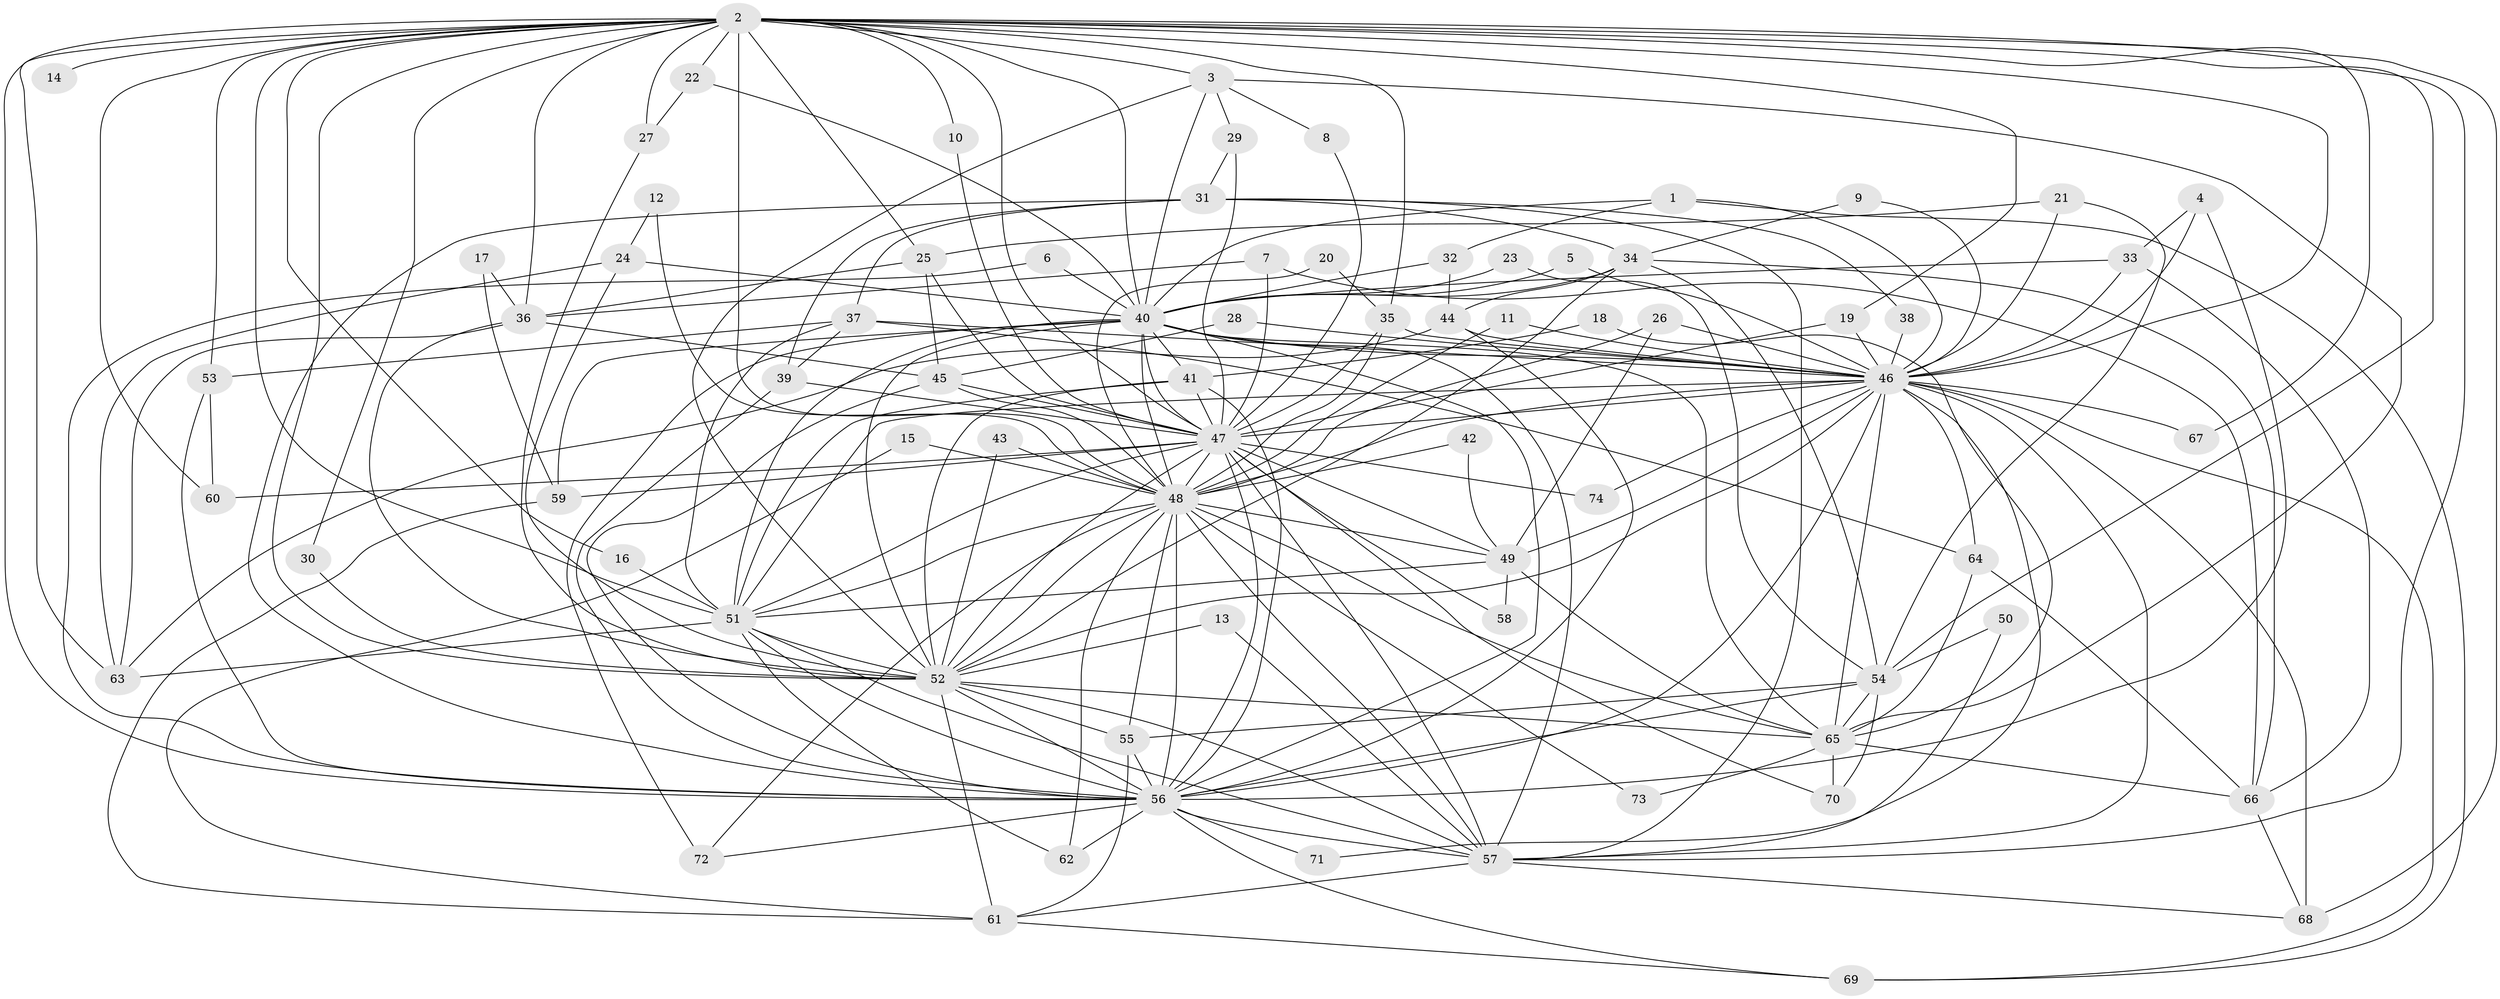 // original degree distribution, {14: 0.006756756756756757, 26: 0.013513513513513514, 18: 0.006756756756756757, 16: 0.006756756756756757, 23: 0.013513513513513514, 27: 0.006756756756756757, 33: 0.006756756756756757, 29: 0.006756756756756757, 4: 0.060810810810810814, 9: 0.006756756756756757, 3: 0.22972972972972974, 6: 0.05405405405405406, 10: 0.013513513513513514, 8: 0.006756756756756757, 2: 0.5202702702702703, 5: 0.04054054054054054}
// Generated by graph-tools (version 1.1) at 2025/25/03/09/25 03:25:39]
// undirected, 74 vertices, 215 edges
graph export_dot {
graph [start="1"]
  node [color=gray90,style=filled];
  1;
  2;
  3;
  4;
  5;
  6;
  7;
  8;
  9;
  10;
  11;
  12;
  13;
  14;
  15;
  16;
  17;
  18;
  19;
  20;
  21;
  22;
  23;
  24;
  25;
  26;
  27;
  28;
  29;
  30;
  31;
  32;
  33;
  34;
  35;
  36;
  37;
  38;
  39;
  40;
  41;
  42;
  43;
  44;
  45;
  46;
  47;
  48;
  49;
  50;
  51;
  52;
  53;
  54;
  55;
  56;
  57;
  58;
  59;
  60;
  61;
  62;
  63;
  64;
  65;
  66;
  67;
  68;
  69;
  70;
  71;
  72;
  73;
  74;
  1 -- 32 [weight=1.0];
  1 -- 40 [weight=1.0];
  1 -- 46 [weight=1.0];
  1 -- 69 [weight=1.0];
  2 -- 3 [weight=1.0];
  2 -- 10 [weight=1.0];
  2 -- 14 [weight=1.0];
  2 -- 16 [weight=1.0];
  2 -- 19 [weight=1.0];
  2 -- 22 [weight=1.0];
  2 -- 25 [weight=1.0];
  2 -- 27 [weight=1.0];
  2 -- 30 [weight=1.0];
  2 -- 35 [weight=1.0];
  2 -- 36 [weight=1.0];
  2 -- 40 [weight=3.0];
  2 -- 46 [weight=3.0];
  2 -- 47 [weight=2.0];
  2 -- 48 [weight=2.0];
  2 -- 51 [weight=2.0];
  2 -- 52 [weight=4.0];
  2 -- 53 [weight=1.0];
  2 -- 54 [weight=1.0];
  2 -- 56 [weight=2.0];
  2 -- 57 [weight=2.0];
  2 -- 60 [weight=1.0];
  2 -- 63 [weight=1.0];
  2 -- 67 [weight=1.0];
  2 -- 68 [weight=1.0];
  3 -- 8 [weight=1.0];
  3 -- 29 [weight=1.0];
  3 -- 40 [weight=1.0];
  3 -- 52 [weight=1.0];
  3 -- 65 [weight=1.0];
  4 -- 33 [weight=1.0];
  4 -- 46 [weight=1.0];
  4 -- 56 [weight=1.0];
  5 -- 40 [weight=1.0];
  5 -- 46 [weight=1.0];
  6 -- 40 [weight=1.0];
  6 -- 56 [weight=1.0];
  7 -- 36 [weight=1.0];
  7 -- 47 [weight=1.0];
  7 -- 66 [weight=1.0];
  8 -- 47 [weight=1.0];
  9 -- 34 [weight=1.0];
  9 -- 46 [weight=1.0];
  10 -- 47 [weight=1.0];
  11 -- 46 [weight=1.0];
  11 -- 48 [weight=1.0];
  12 -- 24 [weight=1.0];
  12 -- 48 [weight=1.0];
  13 -- 52 [weight=1.0];
  13 -- 57 [weight=1.0];
  15 -- 48 [weight=1.0];
  15 -- 61 [weight=1.0];
  16 -- 51 [weight=1.0];
  17 -- 36 [weight=1.0];
  17 -- 59 [weight=1.0];
  18 -- 41 [weight=1.0];
  18 -- 65 [weight=1.0];
  19 -- 46 [weight=1.0];
  19 -- 47 [weight=1.0];
  20 -- 35 [weight=1.0];
  20 -- 48 [weight=1.0];
  21 -- 25 [weight=1.0];
  21 -- 46 [weight=1.0];
  21 -- 54 [weight=1.0];
  22 -- 27 [weight=1.0];
  22 -- 40 [weight=1.0];
  23 -- 40 [weight=1.0];
  23 -- 54 [weight=1.0];
  24 -- 40 [weight=1.0];
  24 -- 52 [weight=1.0];
  24 -- 63 [weight=1.0];
  25 -- 36 [weight=1.0];
  25 -- 45 [weight=1.0];
  25 -- 47 [weight=1.0];
  26 -- 46 [weight=1.0];
  26 -- 48 [weight=1.0];
  26 -- 49 [weight=1.0];
  27 -- 52 [weight=1.0];
  28 -- 45 [weight=1.0];
  28 -- 46 [weight=1.0];
  29 -- 31 [weight=1.0];
  29 -- 47 [weight=1.0];
  30 -- 52 [weight=1.0];
  31 -- 34 [weight=1.0];
  31 -- 37 [weight=1.0];
  31 -- 38 [weight=1.0];
  31 -- 39 [weight=1.0];
  31 -- 56 [weight=1.0];
  31 -- 57 [weight=1.0];
  32 -- 40 [weight=1.0];
  32 -- 44 [weight=1.0];
  33 -- 40 [weight=1.0];
  33 -- 46 [weight=1.0];
  33 -- 66 [weight=1.0];
  34 -- 40 [weight=1.0];
  34 -- 44 [weight=1.0];
  34 -- 52 [weight=1.0];
  34 -- 54 [weight=1.0];
  34 -- 66 [weight=1.0];
  35 -- 46 [weight=1.0];
  35 -- 47 [weight=1.0];
  35 -- 48 [weight=2.0];
  36 -- 45 [weight=1.0];
  36 -- 52 [weight=2.0];
  36 -- 63 [weight=1.0];
  37 -- 39 [weight=1.0];
  37 -- 46 [weight=2.0];
  37 -- 51 [weight=1.0];
  37 -- 53 [weight=2.0];
  37 -- 64 [weight=1.0];
  38 -- 46 [weight=1.0];
  39 -- 47 [weight=2.0];
  39 -- 56 [weight=1.0];
  40 -- 41 [weight=1.0];
  40 -- 46 [weight=1.0];
  40 -- 47 [weight=1.0];
  40 -- 48 [weight=1.0];
  40 -- 51 [weight=1.0];
  40 -- 52 [weight=1.0];
  40 -- 56 [weight=1.0];
  40 -- 57 [weight=1.0];
  40 -- 59 [weight=1.0];
  40 -- 65 [weight=2.0];
  40 -- 72 [weight=1.0];
  41 -- 47 [weight=1.0];
  41 -- 51 [weight=1.0];
  41 -- 52 [weight=1.0];
  41 -- 56 [weight=2.0];
  42 -- 48 [weight=1.0];
  42 -- 49 [weight=1.0];
  43 -- 48 [weight=1.0];
  43 -- 52 [weight=1.0];
  44 -- 46 [weight=1.0];
  44 -- 56 [weight=1.0];
  44 -- 63 [weight=1.0];
  45 -- 47 [weight=1.0];
  45 -- 48 [weight=1.0];
  45 -- 56 [weight=2.0];
  46 -- 47 [weight=1.0];
  46 -- 48 [weight=1.0];
  46 -- 49 [weight=1.0];
  46 -- 51 [weight=1.0];
  46 -- 52 [weight=1.0];
  46 -- 56 [weight=1.0];
  46 -- 57 [weight=1.0];
  46 -- 64 [weight=1.0];
  46 -- 65 [weight=1.0];
  46 -- 67 [weight=1.0];
  46 -- 68 [weight=2.0];
  46 -- 69 [weight=1.0];
  46 -- 71 [weight=1.0];
  46 -- 74 [weight=1.0];
  47 -- 48 [weight=2.0];
  47 -- 49 [weight=1.0];
  47 -- 51 [weight=1.0];
  47 -- 52 [weight=1.0];
  47 -- 56 [weight=1.0];
  47 -- 57 [weight=2.0];
  47 -- 58 [weight=1.0];
  47 -- 59 [weight=1.0];
  47 -- 60 [weight=1.0];
  47 -- 70 [weight=1.0];
  47 -- 74 [weight=1.0];
  48 -- 49 [weight=1.0];
  48 -- 51 [weight=1.0];
  48 -- 52 [weight=1.0];
  48 -- 55 [weight=1.0];
  48 -- 56 [weight=2.0];
  48 -- 57 [weight=2.0];
  48 -- 62 [weight=1.0];
  48 -- 65 [weight=1.0];
  48 -- 72 [weight=1.0];
  48 -- 73 [weight=1.0];
  49 -- 51 [weight=2.0];
  49 -- 58 [weight=1.0];
  49 -- 65 [weight=1.0];
  50 -- 54 [weight=1.0];
  50 -- 57 [weight=1.0];
  51 -- 52 [weight=1.0];
  51 -- 56 [weight=1.0];
  51 -- 57 [weight=1.0];
  51 -- 62 [weight=1.0];
  51 -- 63 [weight=1.0];
  52 -- 55 [weight=1.0];
  52 -- 56 [weight=1.0];
  52 -- 57 [weight=1.0];
  52 -- 61 [weight=1.0];
  52 -- 65 [weight=1.0];
  53 -- 56 [weight=1.0];
  53 -- 60 [weight=1.0];
  54 -- 55 [weight=1.0];
  54 -- 56 [weight=2.0];
  54 -- 65 [weight=1.0];
  54 -- 70 [weight=1.0];
  55 -- 56 [weight=1.0];
  55 -- 61 [weight=1.0];
  56 -- 57 [weight=1.0];
  56 -- 62 [weight=1.0];
  56 -- 69 [weight=1.0];
  56 -- 71 [weight=1.0];
  56 -- 72 [weight=1.0];
  57 -- 61 [weight=1.0];
  57 -- 68 [weight=1.0];
  59 -- 61 [weight=1.0];
  61 -- 69 [weight=1.0];
  64 -- 65 [weight=1.0];
  64 -- 66 [weight=1.0];
  65 -- 66 [weight=1.0];
  65 -- 70 [weight=1.0];
  65 -- 73 [weight=1.0];
  66 -- 68 [weight=1.0];
}

